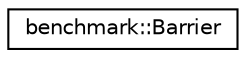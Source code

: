 digraph "Graphical Class Hierarchy"
{
 // LATEX_PDF_SIZE
  edge [fontname="Helvetica",fontsize="10",labelfontname="Helvetica",labelfontsize="10"];
  node [fontname="Helvetica",fontsize="10",shape=record];
  rankdir="LR";
  Node0 [label="benchmark::Barrier",height=0.2,width=0.4,color="black", fillcolor="white", style="filled",URL="$classbenchmark_1_1Barrier.html",tooltip=" "];
}
